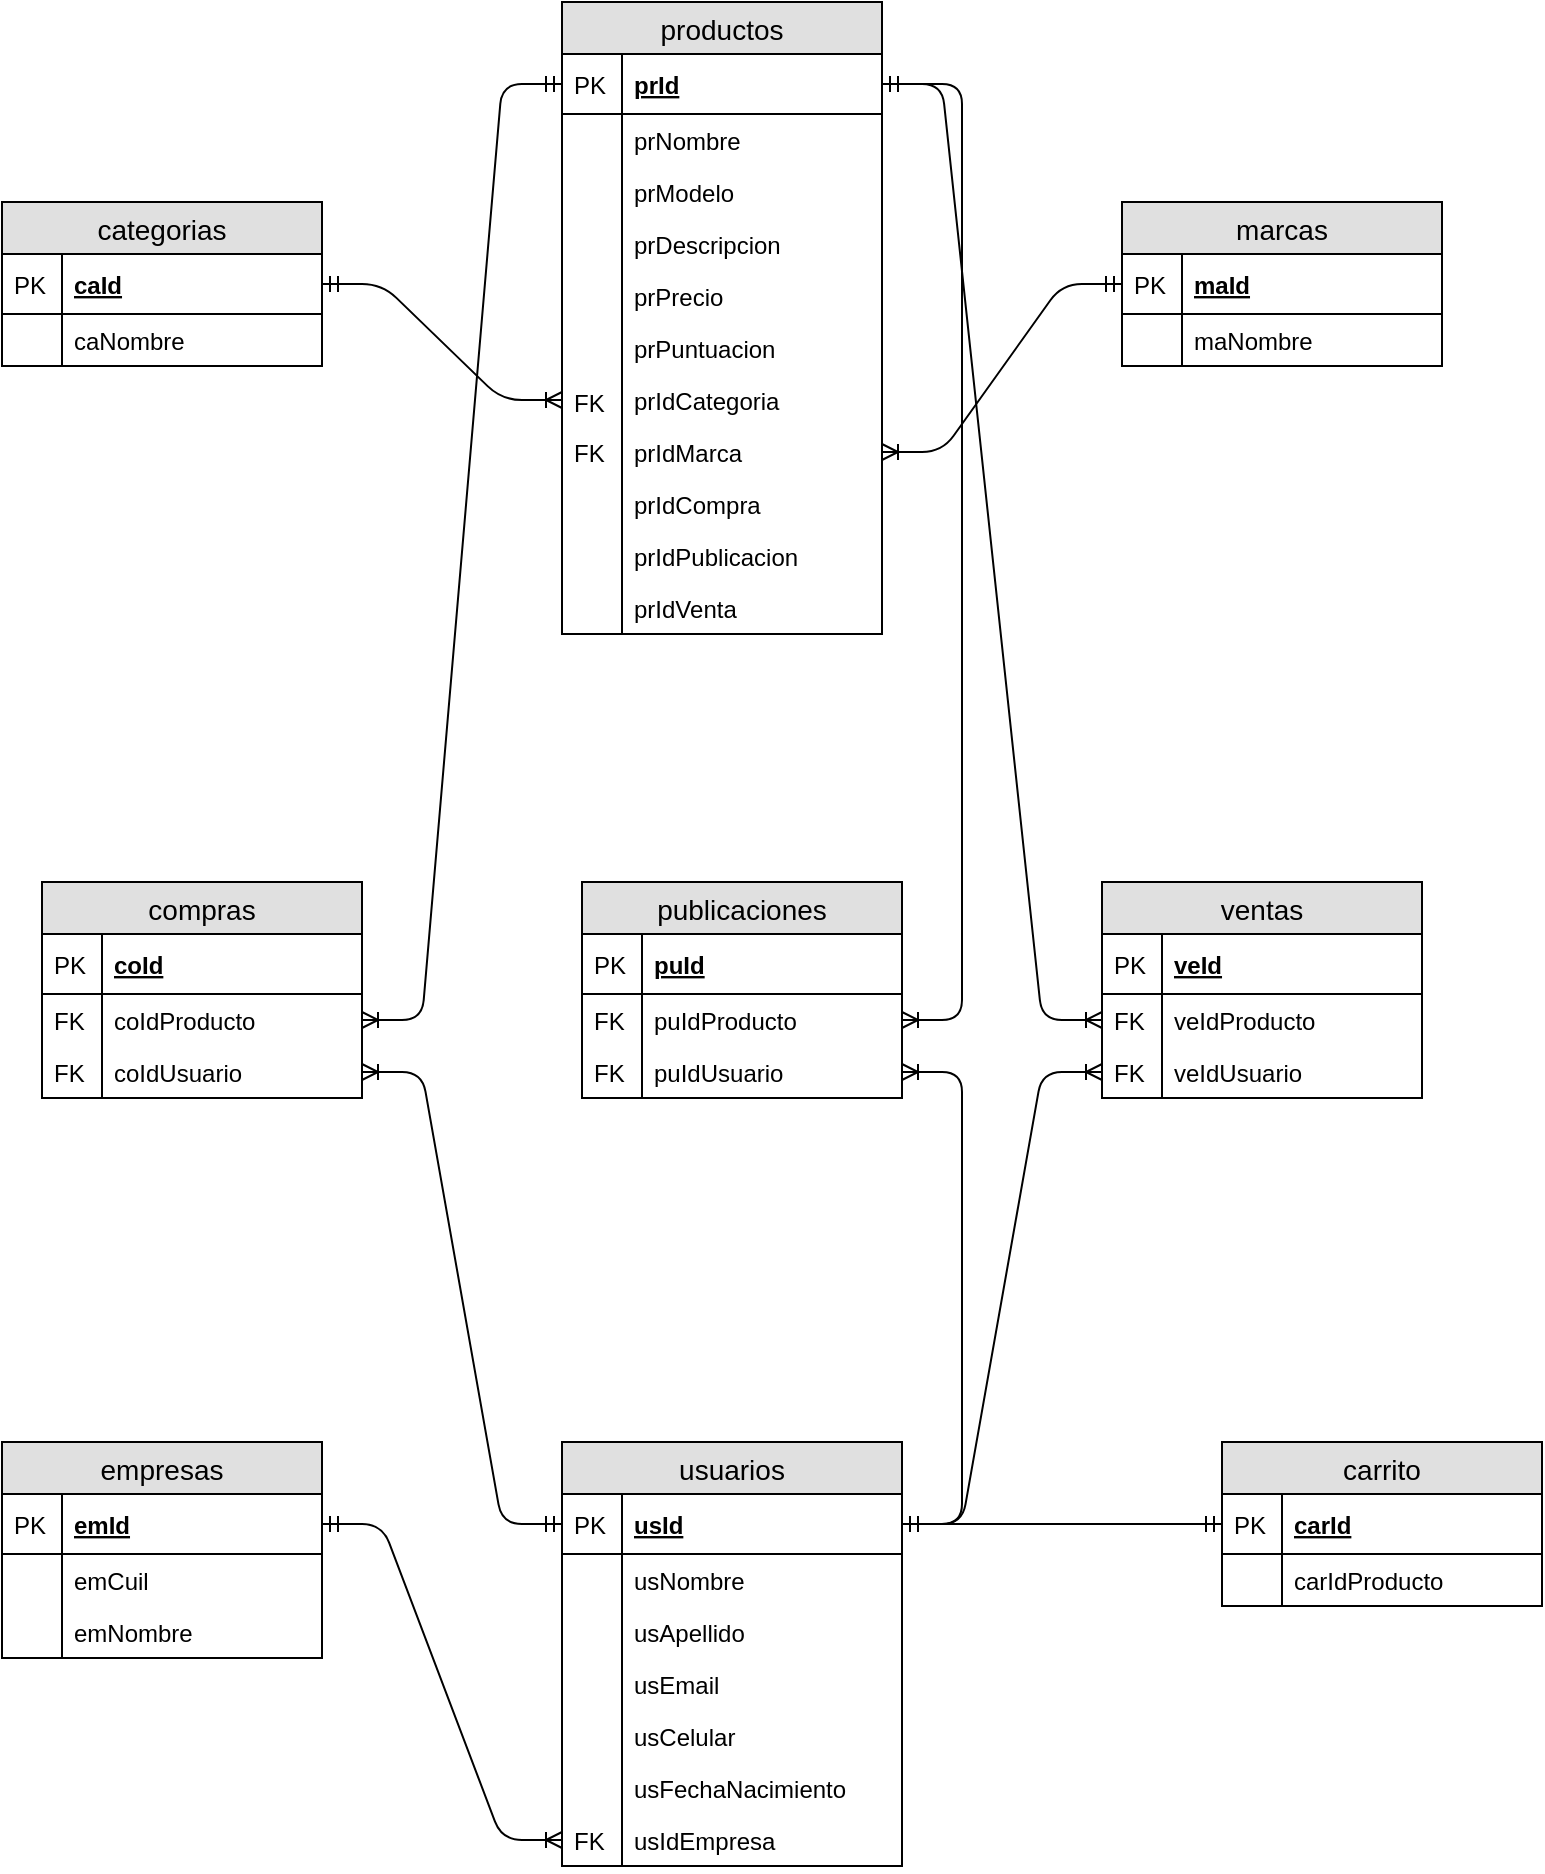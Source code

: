 <mxfile version="12.6.1" type="device"><diagram id="C5RBs43oDa-KdzZeNtuy" name="Page-1"><mxGraphModel dx="1736" dy="2035" grid="1" gridSize="10" guides="1" tooltips="1" connect="1" arrows="1" fold="1" page="1" pageScale="1" pageWidth="827" pageHeight="1169" math="0" shadow="0"><root><mxCell id="WIyWlLk6GJQsqaUBKTNV-0"/><mxCell id="WIyWlLk6GJQsqaUBKTNV-1" parent="WIyWlLk6GJQsqaUBKTNV-0"/><mxCell id="QU6KXP6dnhP72UzNSpV4-4" value="productos" style="swimlane;fontStyle=0;childLayout=stackLayout;horizontal=1;startSize=26;fillColor=#e0e0e0;horizontalStack=0;resizeParent=1;resizeParentMax=0;resizeLast=0;collapsible=1;marginBottom=0;swimlaneFillColor=#ffffff;align=center;fontSize=14;" vertex="1" parent="WIyWlLk6GJQsqaUBKTNV-1"><mxGeometry x="320" y="-140" width="160" height="316" as="geometry"/></mxCell><mxCell id="QU6KXP6dnhP72UzNSpV4-5" value="prId" style="shape=partialRectangle;top=0;left=0;right=0;bottom=1;align=left;verticalAlign=middle;fillColor=none;spacingLeft=34;spacingRight=4;overflow=hidden;rotatable=0;points=[[0,0.5],[1,0.5]];portConstraint=eastwest;dropTarget=0;fontStyle=5;fontSize=12;" vertex="1" parent="QU6KXP6dnhP72UzNSpV4-4"><mxGeometry y="26" width="160" height="30" as="geometry"/></mxCell><mxCell id="QU6KXP6dnhP72UzNSpV4-6" value="PK" style="shape=partialRectangle;top=0;left=0;bottom=0;fillColor=none;align=left;verticalAlign=middle;spacingLeft=4;spacingRight=4;overflow=hidden;rotatable=0;points=[];portConstraint=eastwest;part=1;fontSize=12;" vertex="1" connectable="0" parent="QU6KXP6dnhP72UzNSpV4-5"><mxGeometry width="30" height="30" as="geometry"/></mxCell><mxCell id="QU6KXP6dnhP72UzNSpV4-7" value="prNombre" style="shape=partialRectangle;top=0;left=0;right=0;bottom=0;align=left;verticalAlign=top;fillColor=none;spacingLeft=34;spacingRight=4;overflow=hidden;rotatable=0;points=[[0,0.5],[1,0.5]];portConstraint=eastwest;dropTarget=0;fontSize=12;" vertex="1" parent="QU6KXP6dnhP72UzNSpV4-4"><mxGeometry y="56" width="160" height="26" as="geometry"/></mxCell><mxCell id="QU6KXP6dnhP72UzNSpV4-8" value="" style="shape=partialRectangle;top=0;left=0;bottom=0;fillColor=none;align=left;verticalAlign=top;spacingLeft=4;spacingRight=4;overflow=hidden;rotatable=0;points=[];portConstraint=eastwest;part=1;fontSize=12;" vertex="1" connectable="0" parent="QU6KXP6dnhP72UzNSpV4-7"><mxGeometry width="30" height="26" as="geometry"/></mxCell><mxCell id="QU6KXP6dnhP72UzNSpV4-9" value="prModelo" style="shape=partialRectangle;top=0;left=0;right=0;bottom=0;align=left;verticalAlign=top;fillColor=none;spacingLeft=34;spacingRight=4;overflow=hidden;rotatable=0;points=[[0,0.5],[1,0.5]];portConstraint=eastwest;dropTarget=0;fontSize=12;" vertex="1" parent="QU6KXP6dnhP72UzNSpV4-4"><mxGeometry y="82" width="160" height="26" as="geometry"/></mxCell><mxCell id="QU6KXP6dnhP72UzNSpV4-10" value="" style="shape=partialRectangle;top=0;left=0;bottom=0;fillColor=none;align=left;verticalAlign=top;spacingLeft=4;spacingRight=4;overflow=hidden;rotatable=0;points=[];portConstraint=eastwest;part=1;fontSize=12;" vertex="1" connectable="0" parent="QU6KXP6dnhP72UzNSpV4-9"><mxGeometry width="30" height="26" as="geometry"/></mxCell><mxCell id="QU6KXP6dnhP72UzNSpV4-11" value="prDescripcion" style="shape=partialRectangle;top=0;left=0;right=0;bottom=0;align=left;verticalAlign=top;fillColor=none;spacingLeft=34;spacingRight=4;overflow=hidden;rotatable=0;points=[[0,0.5],[1,0.5]];portConstraint=eastwest;dropTarget=0;fontSize=12;" vertex="1" parent="QU6KXP6dnhP72UzNSpV4-4"><mxGeometry y="108" width="160" height="26" as="geometry"/></mxCell><mxCell id="QU6KXP6dnhP72UzNSpV4-12" value="" style="shape=partialRectangle;top=0;left=0;bottom=0;fillColor=none;align=left;verticalAlign=top;spacingLeft=4;spacingRight=4;overflow=hidden;rotatable=0;points=[];portConstraint=eastwest;part=1;fontSize=12;" vertex="1" connectable="0" parent="QU6KXP6dnhP72UzNSpV4-11"><mxGeometry width="30" height="26" as="geometry"/></mxCell><mxCell id="QU6KXP6dnhP72UzNSpV4-15" value="prPrecio" style="shape=partialRectangle;top=0;left=0;right=0;bottom=0;align=left;verticalAlign=top;fillColor=none;spacingLeft=34;spacingRight=4;overflow=hidden;rotatable=0;points=[[0,0.5],[1,0.5]];portConstraint=eastwest;dropTarget=0;fontSize=12;" vertex="1" parent="QU6KXP6dnhP72UzNSpV4-4"><mxGeometry y="134" width="160" height="26" as="geometry"/></mxCell><mxCell id="QU6KXP6dnhP72UzNSpV4-16" value="" style="shape=partialRectangle;top=0;left=0;bottom=0;fillColor=none;align=left;verticalAlign=top;spacingLeft=4;spacingRight=4;overflow=hidden;rotatable=0;points=[];portConstraint=eastwest;part=1;fontSize=12;" vertex="1" connectable="0" parent="QU6KXP6dnhP72UzNSpV4-15"><mxGeometry width="30" height="26" as="geometry"/></mxCell><mxCell id="QU6KXP6dnhP72UzNSpV4-17" value="prPuntuacion" style="shape=partialRectangle;top=0;left=0;right=0;bottom=0;align=left;verticalAlign=top;fillColor=none;spacingLeft=34;spacingRight=4;overflow=hidden;rotatable=0;points=[[0,0.5],[1,0.5]];portConstraint=eastwest;dropTarget=0;fontSize=12;" vertex="1" parent="QU6KXP6dnhP72UzNSpV4-4"><mxGeometry y="160" width="160" height="26" as="geometry"/></mxCell><mxCell id="QU6KXP6dnhP72UzNSpV4-18" value="" style="shape=partialRectangle;top=0;left=0;bottom=0;fillColor=none;align=left;verticalAlign=top;spacingLeft=4;spacingRight=4;overflow=hidden;rotatable=0;points=[];portConstraint=eastwest;part=1;fontSize=12;" vertex="1" connectable="0" parent="QU6KXP6dnhP72UzNSpV4-17"><mxGeometry width="30" height="26" as="geometry"/></mxCell><mxCell id="QU6KXP6dnhP72UzNSpV4-19" value="prIdCategoria" style="shape=partialRectangle;top=0;left=0;right=0;bottom=0;align=left;verticalAlign=top;fillColor=none;spacingLeft=34;spacingRight=4;overflow=hidden;rotatable=0;points=[[0,0.5],[1,0.5]];portConstraint=eastwest;dropTarget=0;fontSize=12;" vertex="1" parent="QU6KXP6dnhP72UzNSpV4-4"><mxGeometry y="186" width="160" height="26" as="geometry"/></mxCell><mxCell id="QU6KXP6dnhP72UzNSpV4-20" value="FK" style="shape=partialRectangle;top=0;left=0;bottom=0;fillColor=none;align=left;verticalAlign=top;spacingLeft=4;spacingRight=4;overflow=hidden;rotatable=0;points=[];portConstraint=eastwest;part=1;fontSize=12;" vertex="1" connectable="0" parent="QU6KXP6dnhP72UzNSpV4-19"><mxGeometry y="1" width="30" height="26" as="geometry"/></mxCell><mxCell id="QU6KXP6dnhP72UzNSpV4-21" value="prIdMarca" style="shape=partialRectangle;top=0;left=0;right=0;bottom=0;align=left;verticalAlign=top;fillColor=none;spacingLeft=34;spacingRight=4;overflow=hidden;rotatable=0;points=[[0,0.5],[1,0.5]];portConstraint=eastwest;dropTarget=0;fontSize=12;" vertex="1" parent="QU6KXP6dnhP72UzNSpV4-4"><mxGeometry y="212" width="160" height="26" as="geometry"/></mxCell><mxCell id="QU6KXP6dnhP72UzNSpV4-22" value="FK" style="shape=partialRectangle;top=0;left=0;bottom=0;fillColor=none;align=left;verticalAlign=top;spacingLeft=4;spacingRight=4;overflow=hidden;rotatable=0;points=[];portConstraint=eastwest;part=1;fontSize=12;" vertex="1" connectable="0" parent="QU6KXP6dnhP72UzNSpV4-21"><mxGeometry width="30" height="26" as="geometry"/></mxCell><mxCell id="QU6KXP6dnhP72UzNSpV4-125" value="prIdCompra" style="shape=partialRectangle;top=0;left=0;right=0;bottom=0;align=left;verticalAlign=top;fillColor=none;spacingLeft=34;spacingRight=4;overflow=hidden;rotatable=0;points=[[0,0.5],[1,0.5]];portConstraint=eastwest;dropTarget=0;fontSize=12;" vertex="1" parent="QU6KXP6dnhP72UzNSpV4-4"><mxGeometry y="238" width="160" height="26" as="geometry"/></mxCell><mxCell id="QU6KXP6dnhP72UzNSpV4-126" value="" style="shape=partialRectangle;top=0;left=0;bottom=0;fillColor=none;align=left;verticalAlign=top;spacingLeft=4;spacingRight=4;overflow=hidden;rotatable=0;points=[];portConstraint=eastwest;part=1;fontSize=12;" vertex="1" connectable="0" parent="QU6KXP6dnhP72UzNSpV4-125"><mxGeometry width="30" height="26" as="geometry"/></mxCell><mxCell id="QU6KXP6dnhP72UzNSpV4-127" value="prIdPublicacion" style="shape=partialRectangle;top=0;left=0;right=0;bottom=0;align=left;verticalAlign=top;fillColor=none;spacingLeft=34;spacingRight=4;overflow=hidden;rotatable=0;points=[[0,0.5],[1,0.5]];portConstraint=eastwest;dropTarget=0;fontSize=12;" vertex="1" parent="QU6KXP6dnhP72UzNSpV4-4"><mxGeometry y="264" width="160" height="26" as="geometry"/></mxCell><mxCell id="QU6KXP6dnhP72UzNSpV4-128" value="" style="shape=partialRectangle;top=0;left=0;bottom=0;fillColor=none;align=left;verticalAlign=top;spacingLeft=4;spacingRight=4;overflow=hidden;rotatable=0;points=[];portConstraint=eastwest;part=1;fontSize=12;" vertex="1" connectable="0" parent="QU6KXP6dnhP72UzNSpV4-127"><mxGeometry width="30" height="26" as="geometry"/></mxCell><mxCell id="QU6KXP6dnhP72UzNSpV4-129" value="prIdVenta" style="shape=partialRectangle;top=0;left=0;right=0;bottom=0;align=left;verticalAlign=top;fillColor=none;spacingLeft=34;spacingRight=4;overflow=hidden;rotatable=0;points=[[0,0.5],[1,0.5]];portConstraint=eastwest;dropTarget=0;fontSize=12;" vertex="1" parent="QU6KXP6dnhP72UzNSpV4-4"><mxGeometry y="290" width="160" height="26" as="geometry"/></mxCell><mxCell id="QU6KXP6dnhP72UzNSpV4-130" value="" style="shape=partialRectangle;top=0;left=0;bottom=0;fillColor=none;align=left;verticalAlign=top;spacingLeft=4;spacingRight=4;overflow=hidden;rotatable=0;points=[];portConstraint=eastwest;part=1;fontSize=12;" vertex="1" connectable="0" parent="QU6KXP6dnhP72UzNSpV4-129"><mxGeometry width="30" height="26" as="geometry"/></mxCell><mxCell id="QU6KXP6dnhP72UzNSpV4-23" value="categorias" style="swimlane;fontStyle=0;childLayout=stackLayout;horizontal=1;startSize=26;fillColor=#e0e0e0;horizontalStack=0;resizeParent=1;resizeParentMax=0;resizeLast=0;collapsible=1;marginBottom=0;swimlaneFillColor=#ffffff;align=center;fontSize=14;" vertex="1" parent="WIyWlLk6GJQsqaUBKTNV-1"><mxGeometry x="40" y="-40" width="160" height="82" as="geometry"/></mxCell><mxCell id="QU6KXP6dnhP72UzNSpV4-24" value="caId" style="shape=partialRectangle;top=0;left=0;right=0;bottom=1;align=left;verticalAlign=middle;fillColor=none;spacingLeft=34;spacingRight=4;overflow=hidden;rotatable=0;points=[[0,0.5],[1,0.5]];portConstraint=eastwest;dropTarget=0;fontStyle=5;fontSize=12;" vertex="1" parent="QU6KXP6dnhP72UzNSpV4-23"><mxGeometry y="26" width="160" height="30" as="geometry"/></mxCell><mxCell id="QU6KXP6dnhP72UzNSpV4-25" value="PK" style="shape=partialRectangle;top=0;left=0;bottom=0;fillColor=none;align=left;verticalAlign=middle;spacingLeft=4;spacingRight=4;overflow=hidden;rotatable=0;points=[];portConstraint=eastwest;part=1;fontSize=12;" vertex="1" connectable="0" parent="QU6KXP6dnhP72UzNSpV4-24"><mxGeometry width="30" height="30" as="geometry"/></mxCell><mxCell id="QU6KXP6dnhP72UzNSpV4-26" value="caNombre" style="shape=partialRectangle;top=0;left=0;right=0;bottom=0;align=left;verticalAlign=top;fillColor=none;spacingLeft=34;spacingRight=4;overflow=hidden;rotatable=0;points=[[0,0.5],[1,0.5]];portConstraint=eastwest;dropTarget=0;fontSize=12;" vertex="1" parent="QU6KXP6dnhP72UzNSpV4-23"><mxGeometry y="56" width="160" height="26" as="geometry"/></mxCell><mxCell id="QU6KXP6dnhP72UzNSpV4-27" value="" style="shape=partialRectangle;top=0;left=0;bottom=0;fillColor=none;align=left;verticalAlign=top;spacingLeft=4;spacingRight=4;overflow=hidden;rotatable=0;points=[];portConstraint=eastwest;part=1;fontSize=12;" vertex="1" connectable="0" parent="QU6KXP6dnhP72UzNSpV4-26"><mxGeometry width="30" height="26" as="geometry"/></mxCell><mxCell id="QU6KXP6dnhP72UzNSpV4-34" value="marcas" style="swimlane;fontStyle=0;childLayout=stackLayout;horizontal=1;startSize=26;fillColor=#e0e0e0;horizontalStack=0;resizeParent=1;resizeParentMax=0;resizeLast=0;collapsible=1;marginBottom=0;swimlaneFillColor=#ffffff;align=center;fontSize=14;" vertex="1" parent="WIyWlLk6GJQsqaUBKTNV-1"><mxGeometry x="600" y="-40" width="160" height="82" as="geometry"/></mxCell><mxCell id="QU6KXP6dnhP72UzNSpV4-35" value="maId" style="shape=partialRectangle;top=0;left=0;right=0;bottom=1;align=left;verticalAlign=middle;fillColor=none;spacingLeft=34;spacingRight=4;overflow=hidden;rotatable=0;points=[[0,0.5],[1,0.5]];portConstraint=eastwest;dropTarget=0;fontStyle=5;fontSize=12;" vertex="1" parent="QU6KXP6dnhP72UzNSpV4-34"><mxGeometry y="26" width="160" height="30" as="geometry"/></mxCell><mxCell id="QU6KXP6dnhP72UzNSpV4-36" value="PK" style="shape=partialRectangle;top=0;left=0;bottom=0;fillColor=none;align=left;verticalAlign=middle;spacingLeft=4;spacingRight=4;overflow=hidden;rotatable=0;points=[];portConstraint=eastwest;part=1;fontSize=12;" vertex="1" connectable="0" parent="QU6KXP6dnhP72UzNSpV4-35"><mxGeometry width="30" height="30" as="geometry"/></mxCell><mxCell id="QU6KXP6dnhP72UzNSpV4-37" value="maNombre" style="shape=partialRectangle;top=0;left=0;right=0;bottom=0;align=left;verticalAlign=top;fillColor=none;spacingLeft=34;spacingRight=4;overflow=hidden;rotatable=0;points=[[0,0.5],[1,0.5]];portConstraint=eastwest;dropTarget=0;fontSize=12;" vertex="1" parent="QU6KXP6dnhP72UzNSpV4-34"><mxGeometry y="56" width="160" height="26" as="geometry"/></mxCell><mxCell id="QU6KXP6dnhP72UzNSpV4-38" value="" style="shape=partialRectangle;top=0;left=0;bottom=0;fillColor=none;align=left;verticalAlign=top;spacingLeft=4;spacingRight=4;overflow=hidden;rotatable=0;points=[];portConstraint=eastwest;part=1;fontSize=12;" vertex="1" connectable="0" parent="QU6KXP6dnhP72UzNSpV4-37"><mxGeometry width="30" height="26" as="geometry"/></mxCell><mxCell id="QU6KXP6dnhP72UzNSpV4-45" value="usuarios" style="swimlane;fontStyle=0;childLayout=stackLayout;horizontal=1;startSize=26;fillColor=#e0e0e0;horizontalStack=0;resizeParent=1;resizeParentMax=0;resizeLast=0;collapsible=1;marginBottom=0;swimlaneFillColor=#ffffff;align=center;fontSize=14;" vertex="1" parent="WIyWlLk6GJQsqaUBKTNV-1"><mxGeometry x="320" y="580" width="170" height="212" as="geometry"/></mxCell><mxCell id="QU6KXP6dnhP72UzNSpV4-46" value="usId" style="shape=partialRectangle;top=0;left=0;right=0;bottom=1;align=left;verticalAlign=middle;fillColor=none;spacingLeft=34;spacingRight=4;overflow=hidden;rotatable=0;points=[[0,0.5],[1,0.5]];portConstraint=eastwest;dropTarget=0;fontStyle=5;fontSize=12;" vertex="1" parent="QU6KXP6dnhP72UzNSpV4-45"><mxGeometry y="26" width="170" height="30" as="geometry"/></mxCell><mxCell id="QU6KXP6dnhP72UzNSpV4-47" value="PK" style="shape=partialRectangle;top=0;left=0;bottom=0;fillColor=none;align=left;verticalAlign=middle;spacingLeft=4;spacingRight=4;overflow=hidden;rotatable=0;points=[];portConstraint=eastwest;part=1;fontSize=12;" vertex="1" connectable="0" parent="QU6KXP6dnhP72UzNSpV4-46"><mxGeometry width="30" height="30" as="geometry"/></mxCell><mxCell id="QU6KXP6dnhP72UzNSpV4-48" value="usNombre" style="shape=partialRectangle;top=0;left=0;right=0;bottom=0;align=left;verticalAlign=top;fillColor=none;spacingLeft=34;spacingRight=4;overflow=hidden;rotatable=0;points=[[0,0.5],[1,0.5]];portConstraint=eastwest;dropTarget=0;fontSize=12;" vertex="1" parent="QU6KXP6dnhP72UzNSpV4-45"><mxGeometry y="56" width="170" height="26" as="geometry"/></mxCell><mxCell id="QU6KXP6dnhP72UzNSpV4-49" value="" style="shape=partialRectangle;top=0;left=0;bottom=0;fillColor=none;align=left;verticalAlign=top;spacingLeft=4;spacingRight=4;overflow=hidden;rotatable=0;points=[];portConstraint=eastwest;part=1;fontSize=12;" vertex="1" connectable="0" parent="QU6KXP6dnhP72UzNSpV4-48"><mxGeometry width="30" height="26" as="geometry"/></mxCell><mxCell id="QU6KXP6dnhP72UzNSpV4-50" value="usApellido" style="shape=partialRectangle;top=0;left=0;right=0;bottom=0;align=left;verticalAlign=top;fillColor=none;spacingLeft=34;spacingRight=4;overflow=hidden;rotatable=0;points=[[0,0.5],[1,0.5]];portConstraint=eastwest;dropTarget=0;fontSize=12;" vertex="1" parent="QU6KXP6dnhP72UzNSpV4-45"><mxGeometry y="82" width="170" height="26" as="geometry"/></mxCell><mxCell id="QU6KXP6dnhP72UzNSpV4-51" value="" style="shape=partialRectangle;top=0;left=0;bottom=0;fillColor=none;align=left;verticalAlign=top;spacingLeft=4;spacingRight=4;overflow=hidden;rotatable=0;points=[];portConstraint=eastwest;part=1;fontSize=12;" vertex="1" connectable="0" parent="QU6KXP6dnhP72UzNSpV4-50"><mxGeometry width="30" height="26" as="geometry"/></mxCell><mxCell id="QU6KXP6dnhP72UzNSpV4-52" value="usEmail" style="shape=partialRectangle;top=0;left=0;right=0;bottom=0;align=left;verticalAlign=top;fillColor=none;spacingLeft=34;spacingRight=4;overflow=hidden;rotatable=0;points=[[0,0.5],[1,0.5]];portConstraint=eastwest;dropTarget=0;fontSize=12;" vertex="1" parent="QU6KXP6dnhP72UzNSpV4-45"><mxGeometry y="108" width="170" height="26" as="geometry"/></mxCell><mxCell id="QU6KXP6dnhP72UzNSpV4-53" value="" style="shape=partialRectangle;top=0;left=0;bottom=0;fillColor=none;align=left;verticalAlign=top;spacingLeft=4;spacingRight=4;overflow=hidden;rotatable=0;points=[];portConstraint=eastwest;part=1;fontSize=12;" vertex="1" connectable="0" parent="QU6KXP6dnhP72UzNSpV4-52"><mxGeometry width="30" height="26" as="geometry"/></mxCell><mxCell id="QU6KXP6dnhP72UzNSpV4-114" value="usCelular" style="shape=partialRectangle;top=0;left=0;right=0;bottom=0;align=left;verticalAlign=top;fillColor=none;spacingLeft=34;spacingRight=4;overflow=hidden;rotatable=0;points=[[0,0.5],[1,0.5]];portConstraint=eastwest;dropTarget=0;fontSize=12;" vertex="1" parent="QU6KXP6dnhP72UzNSpV4-45"><mxGeometry y="134" width="170" height="26" as="geometry"/></mxCell><mxCell id="QU6KXP6dnhP72UzNSpV4-115" value="" style="shape=partialRectangle;top=0;left=0;bottom=0;fillColor=none;align=left;verticalAlign=top;spacingLeft=4;spacingRight=4;overflow=hidden;rotatable=0;points=[];portConstraint=eastwest;part=1;fontSize=12;" vertex="1" connectable="0" parent="QU6KXP6dnhP72UzNSpV4-114"><mxGeometry width="30" height="26" as="geometry"/></mxCell><mxCell id="QU6KXP6dnhP72UzNSpV4-116" value="usFechaNacimiento" style="shape=partialRectangle;top=0;left=0;right=0;bottom=0;align=left;verticalAlign=top;fillColor=none;spacingLeft=34;spacingRight=4;overflow=hidden;rotatable=0;points=[[0,0.5],[1,0.5]];portConstraint=eastwest;dropTarget=0;fontSize=12;" vertex="1" parent="QU6KXP6dnhP72UzNSpV4-45"><mxGeometry y="160" width="170" height="26" as="geometry"/></mxCell><mxCell id="QU6KXP6dnhP72UzNSpV4-117" value="" style="shape=partialRectangle;top=0;left=0;bottom=0;fillColor=none;align=left;verticalAlign=top;spacingLeft=4;spacingRight=4;overflow=hidden;rotatable=0;points=[];portConstraint=eastwest;part=1;fontSize=12;" vertex="1" connectable="0" parent="QU6KXP6dnhP72UzNSpV4-116"><mxGeometry width="30" height="26" as="geometry"/></mxCell><mxCell id="QU6KXP6dnhP72UzNSpV4-121" value="usIdEmpresa" style="shape=partialRectangle;top=0;left=0;right=0;bottom=0;align=left;verticalAlign=top;fillColor=none;spacingLeft=34;spacingRight=4;overflow=hidden;rotatable=0;points=[[0,0.5],[1,0.5]];portConstraint=eastwest;dropTarget=0;fontSize=12;" vertex="1" parent="QU6KXP6dnhP72UzNSpV4-45"><mxGeometry y="186" width="170" height="26" as="geometry"/></mxCell><mxCell id="QU6KXP6dnhP72UzNSpV4-122" value="FK" style="shape=partialRectangle;top=0;left=0;bottom=0;fillColor=none;align=left;verticalAlign=top;spacingLeft=4;spacingRight=4;overflow=hidden;rotatable=0;points=[];portConstraint=eastwest;part=1;fontSize=12;" vertex="1" connectable="0" parent="QU6KXP6dnhP72UzNSpV4-121"><mxGeometry width="30" height="26" as="geometry"/></mxCell><mxCell id="QU6KXP6dnhP72UzNSpV4-56" value="empresas" style="swimlane;fontStyle=0;childLayout=stackLayout;horizontal=1;startSize=26;fillColor=#e0e0e0;horizontalStack=0;resizeParent=1;resizeParentMax=0;resizeLast=0;collapsible=1;marginBottom=0;swimlaneFillColor=#ffffff;align=center;fontSize=14;" vertex="1" parent="WIyWlLk6GJQsqaUBKTNV-1"><mxGeometry x="40" y="580" width="160" height="108" as="geometry"/></mxCell><mxCell id="QU6KXP6dnhP72UzNSpV4-57" value="emId" style="shape=partialRectangle;top=0;left=0;right=0;bottom=1;align=left;verticalAlign=middle;fillColor=none;spacingLeft=34;spacingRight=4;overflow=hidden;rotatable=0;points=[[0,0.5],[1,0.5]];portConstraint=eastwest;dropTarget=0;fontStyle=5;fontSize=12;" vertex="1" parent="QU6KXP6dnhP72UzNSpV4-56"><mxGeometry y="26" width="160" height="30" as="geometry"/></mxCell><mxCell id="QU6KXP6dnhP72UzNSpV4-58" value="PK" style="shape=partialRectangle;top=0;left=0;bottom=0;fillColor=none;align=left;verticalAlign=middle;spacingLeft=4;spacingRight=4;overflow=hidden;rotatable=0;points=[];portConstraint=eastwest;part=1;fontSize=12;" vertex="1" connectable="0" parent="QU6KXP6dnhP72UzNSpV4-57"><mxGeometry width="30" height="30" as="geometry"/></mxCell><mxCell id="QU6KXP6dnhP72UzNSpV4-59" value="emCuil" style="shape=partialRectangle;top=0;left=0;right=0;bottom=0;align=left;verticalAlign=top;fillColor=none;spacingLeft=34;spacingRight=4;overflow=hidden;rotatable=0;points=[[0,0.5],[1,0.5]];portConstraint=eastwest;dropTarget=0;fontSize=12;" vertex="1" parent="QU6KXP6dnhP72UzNSpV4-56"><mxGeometry y="56" width="160" height="26" as="geometry"/></mxCell><mxCell id="QU6KXP6dnhP72UzNSpV4-60" value="" style="shape=partialRectangle;top=0;left=0;bottom=0;fillColor=none;align=left;verticalAlign=top;spacingLeft=4;spacingRight=4;overflow=hidden;rotatable=0;points=[];portConstraint=eastwest;part=1;fontSize=12;" vertex="1" connectable="0" parent="QU6KXP6dnhP72UzNSpV4-59"><mxGeometry width="30" height="26" as="geometry"/></mxCell><mxCell id="QU6KXP6dnhP72UzNSpV4-61" value="emNombre" style="shape=partialRectangle;top=0;left=0;right=0;bottom=0;align=left;verticalAlign=top;fillColor=none;spacingLeft=34;spacingRight=4;overflow=hidden;rotatable=0;points=[[0,0.5],[1,0.5]];portConstraint=eastwest;dropTarget=0;fontSize=12;" vertex="1" parent="QU6KXP6dnhP72UzNSpV4-56"><mxGeometry y="82" width="160" height="26" as="geometry"/></mxCell><mxCell id="QU6KXP6dnhP72UzNSpV4-62" value="" style="shape=partialRectangle;top=0;left=0;bottom=0;fillColor=none;align=left;verticalAlign=top;spacingLeft=4;spacingRight=4;overflow=hidden;rotatable=0;points=[];portConstraint=eastwest;part=1;fontSize=12;" vertex="1" connectable="0" parent="QU6KXP6dnhP72UzNSpV4-61"><mxGeometry width="30" height="26" as="geometry"/></mxCell><mxCell id="QU6KXP6dnhP72UzNSpV4-67" value="carrito" style="swimlane;fontStyle=0;childLayout=stackLayout;horizontal=1;startSize=26;fillColor=#e0e0e0;horizontalStack=0;resizeParent=1;resizeParentMax=0;resizeLast=0;collapsible=1;marginBottom=0;swimlaneFillColor=#ffffff;align=center;fontSize=14;" vertex="1" parent="WIyWlLk6GJQsqaUBKTNV-1"><mxGeometry x="650" y="580" width="160" height="82" as="geometry"/></mxCell><mxCell id="QU6KXP6dnhP72UzNSpV4-68" value="carId" style="shape=partialRectangle;top=0;left=0;right=0;bottom=1;align=left;verticalAlign=middle;fillColor=none;spacingLeft=34;spacingRight=4;overflow=hidden;rotatable=0;points=[[0,0.5],[1,0.5]];portConstraint=eastwest;dropTarget=0;fontStyle=5;fontSize=12;" vertex="1" parent="QU6KXP6dnhP72UzNSpV4-67"><mxGeometry y="26" width="160" height="30" as="geometry"/></mxCell><mxCell id="QU6KXP6dnhP72UzNSpV4-69" value="PK" style="shape=partialRectangle;top=0;left=0;bottom=0;fillColor=none;align=left;verticalAlign=middle;spacingLeft=4;spacingRight=4;overflow=hidden;rotatable=0;points=[];portConstraint=eastwest;part=1;fontSize=12;" vertex="1" connectable="0" parent="QU6KXP6dnhP72UzNSpV4-68"><mxGeometry width="30" height="30" as="geometry"/></mxCell><mxCell id="QU6KXP6dnhP72UzNSpV4-70" value="carIdProducto" style="shape=partialRectangle;top=0;left=0;right=0;bottom=0;align=left;verticalAlign=top;fillColor=none;spacingLeft=34;spacingRight=4;overflow=hidden;rotatable=0;points=[[0,0.5],[1,0.5]];portConstraint=eastwest;dropTarget=0;fontSize=12;" vertex="1" parent="QU6KXP6dnhP72UzNSpV4-67"><mxGeometry y="56" width="160" height="26" as="geometry"/></mxCell><mxCell id="QU6KXP6dnhP72UzNSpV4-71" value="" style="shape=partialRectangle;top=0;left=0;bottom=0;fillColor=none;align=left;verticalAlign=top;spacingLeft=4;spacingRight=4;overflow=hidden;rotatable=0;points=[];portConstraint=eastwest;part=1;fontSize=12;" vertex="1" connectable="0" parent="QU6KXP6dnhP72UzNSpV4-70"><mxGeometry width="30" height="26" as="geometry"/></mxCell><mxCell id="QU6KXP6dnhP72UzNSpV4-78" value="compras" style="swimlane;fontStyle=0;childLayout=stackLayout;horizontal=1;startSize=26;fillColor=#e0e0e0;horizontalStack=0;resizeParent=1;resizeParentMax=0;resizeLast=0;collapsible=1;marginBottom=0;swimlaneFillColor=#ffffff;align=center;fontSize=14;" vertex="1" parent="WIyWlLk6GJQsqaUBKTNV-1"><mxGeometry x="60" y="300" width="160" height="108" as="geometry"/></mxCell><mxCell id="QU6KXP6dnhP72UzNSpV4-79" value="coId" style="shape=partialRectangle;top=0;left=0;right=0;bottom=1;align=left;verticalAlign=middle;fillColor=none;spacingLeft=34;spacingRight=4;overflow=hidden;rotatable=0;points=[[0,0.5],[1,0.5]];portConstraint=eastwest;dropTarget=0;fontStyle=5;fontSize=12;" vertex="1" parent="QU6KXP6dnhP72UzNSpV4-78"><mxGeometry y="26" width="160" height="30" as="geometry"/></mxCell><mxCell id="QU6KXP6dnhP72UzNSpV4-80" value="PK" style="shape=partialRectangle;top=0;left=0;bottom=0;fillColor=none;align=left;verticalAlign=middle;spacingLeft=4;spacingRight=4;overflow=hidden;rotatable=0;points=[];portConstraint=eastwest;part=1;fontSize=12;" vertex="1" connectable="0" parent="QU6KXP6dnhP72UzNSpV4-79"><mxGeometry width="30" height="30" as="geometry"/></mxCell><mxCell id="QU6KXP6dnhP72UzNSpV4-81" value="coIdProducto" style="shape=partialRectangle;top=0;left=0;right=0;bottom=0;align=left;verticalAlign=top;fillColor=none;spacingLeft=34;spacingRight=4;overflow=hidden;rotatable=0;points=[[0,0.5],[1,0.5]];portConstraint=eastwest;dropTarget=0;fontSize=12;" vertex="1" parent="QU6KXP6dnhP72UzNSpV4-78"><mxGeometry y="56" width="160" height="26" as="geometry"/></mxCell><mxCell id="QU6KXP6dnhP72UzNSpV4-82" value="FK" style="shape=partialRectangle;top=0;left=0;bottom=0;fillColor=none;align=left;verticalAlign=top;spacingLeft=4;spacingRight=4;overflow=hidden;rotatable=0;points=[];portConstraint=eastwest;part=1;fontSize=12;" vertex="1" connectable="0" parent="QU6KXP6dnhP72UzNSpV4-81"><mxGeometry width="30" height="26" as="geometry"/></mxCell><mxCell id="QU6KXP6dnhP72UzNSpV4-83" value="coIdUsuario" style="shape=partialRectangle;top=0;left=0;right=0;bottom=0;align=left;verticalAlign=top;fillColor=none;spacingLeft=34;spacingRight=4;overflow=hidden;rotatable=0;points=[[0,0.5],[1,0.5]];portConstraint=eastwest;dropTarget=0;fontSize=12;" vertex="1" parent="QU6KXP6dnhP72UzNSpV4-78"><mxGeometry y="82" width="160" height="26" as="geometry"/></mxCell><mxCell id="QU6KXP6dnhP72UzNSpV4-84" value="FK" style="shape=partialRectangle;top=0;left=0;bottom=0;fillColor=none;align=left;verticalAlign=top;spacingLeft=4;spacingRight=4;overflow=hidden;rotatable=0;points=[];portConstraint=eastwest;part=1;fontSize=12;" vertex="1" connectable="0" parent="QU6KXP6dnhP72UzNSpV4-83"><mxGeometry width="30" height="26" as="geometry"/></mxCell><mxCell id="QU6KXP6dnhP72UzNSpV4-89" value="ventas" style="swimlane;fontStyle=0;childLayout=stackLayout;horizontal=1;startSize=26;fillColor=#e0e0e0;horizontalStack=0;resizeParent=1;resizeParentMax=0;resizeLast=0;collapsible=1;marginBottom=0;swimlaneFillColor=#ffffff;align=center;fontSize=14;" vertex="1" parent="WIyWlLk6GJQsqaUBKTNV-1"><mxGeometry x="590" y="300" width="160" height="108" as="geometry"/></mxCell><mxCell id="QU6KXP6dnhP72UzNSpV4-90" value="veId" style="shape=partialRectangle;top=0;left=0;right=0;bottom=1;align=left;verticalAlign=middle;fillColor=none;spacingLeft=34;spacingRight=4;overflow=hidden;rotatable=0;points=[[0,0.5],[1,0.5]];portConstraint=eastwest;dropTarget=0;fontStyle=5;fontSize=12;" vertex="1" parent="QU6KXP6dnhP72UzNSpV4-89"><mxGeometry y="26" width="160" height="30" as="geometry"/></mxCell><mxCell id="QU6KXP6dnhP72UzNSpV4-91" value="PK" style="shape=partialRectangle;top=0;left=0;bottom=0;fillColor=none;align=left;verticalAlign=middle;spacingLeft=4;spacingRight=4;overflow=hidden;rotatable=0;points=[];portConstraint=eastwest;part=1;fontSize=12;" vertex="1" connectable="0" parent="QU6KXP6dnhP72UzNSpV4-90"><mxGeometry width="30" height="30" as="geometry"/></mxCell><mxCell id="QU6KXP6dnhP72UzNSpV4-92" value="veIdProducto" style="shape=partialRectangle;top=0;left=0;right=0;bottom=0;align=left;verticalAlign=top;fillColor=none;spacingLeft=34;spacingRight=4;overflow=hidden;rotatable=0;points=[[0,0.5],[1,0.5]];portConstraint=eastwest;dropTarget=0;fontSize=12;" vertex="1" parent="QU6KXP6dnhP72UzNSpV4-89"><mxGeometry y="56" width="160" height="26" as="geometry"/></mxCell><mxCell id="QU6KXP6dnhP72UzNSpV4-93" value="FK" style="shape=partialRectangle;top=0;left=0;bottom=0;fillColor=none;align=left;verticalAlign=top;spacingLeft=4;spacingRight=4;overflow=hidden;rotatable=0;points=[];portConstraint=eastwest;part=1;fontSize=12;" vertex="1" connectable="0" parent="QU6KXP6dnhP72UzNSpV4-92"><mxGeometry width="30" height="26" as="geometry"/></mxCell><mxCell id="QU6KXP6dnhP72UzNSpV4-94" value="veIdUsuario" style="shape=partialRectangle;top=0;left=0;right=0;bottom=0;align=left;verticalAlign=top;fillColor=none;spacingLeft=34;spacingRight=4;overflow=hidden;rotatable=0;points=[[0,0.5],[1,0.5]];portConstraint=eastwest;dropTarget=0;fontSize=12;" vertex="1" parent="QU6KXP6dnhP72UzNSpV4-89"><mxGeometry y="82" width="160" height="26" as="geometry"/></mxCell><mxCell id="QU6KXP6dnhP72UzNSpV4-95" value="FK" style="shape=partialRectangle;top=0;left=0;bottom=0;fillColor=none;align=left;verticalAlign=top;spacingLeft=4;spacingRight=4;overflow=hidden;rotatable=0;points=[];portConstraint=eastwest;part=1;fontSize=12;" vertex="1" connectable="0" parent="QU6KXP6dnhP72UzNSpV4-94"><mxGeometry width="30" height="26" as="geometry"/></mxCell><mxCell id="QU6KXP6dnhP72UzNSpV4-100" value="publicaciones" style="swimlane;fontStyle=0;childLayout=stackLayout;horizontal=1;startSize=26;fillColor=#e0e0e0;horizontalStack=0;resizeParent=1;resizeParentMax=0;resizeLast=0;collapsible=1;marginBottom=0;swimlaneFillColor=#ffffff;align=center;fontSize=14;" vertex="1" parent="WIyWlLk6GJQsqaUBKTNV-1"><mxGeometry x="330" y="300" width="160" height="108" as="geometry"/></mxCell><mxCell id="QU6KXP6dnhP72UzNSpV4-101" value="puId" style="shape=partialRectangle;top=0;left=0;right=0;bottom=1;align=left;verticalAlign=middle;fillColor=none;spacingLeft=34;spacingRight=4;overflow=hidden;rotatable=0;points=[[0,0.5],[1,0.5]];portConstraint=eastwest;dropTarget=0;fontStyle=5;fontSize=12;" vertex="1" parent="QU6KXP6dnhP72UzNSpV4-100"><mxGeometry y="26" width="160" height="30" as="geometry"/></mxCell><mxCell id="QU6KXP6dnhP72UzNSpV4-102" value="PK" style="shape=partialRectangle;top=0;left=0;bottom=0;fillColor=none;align=left;verticalAlign=middle;spacingLeft=4;spacingRight=4;overflow=hidden;rotatable=0;points=[];portConstraint=eastwest;part=1;fontSize=12;" vertex="1" connectable="0" parent="QU6KXP6dnhP72UzNSpV4-101"><mxGeometry width="30" height="30" as="geometry"/></mxCell><mxCell id="QU6KXP6dnhP72UzNSpV4-103" value="puIdProducto" style="shape=partialRectangle;top=0;left=0;right=0;bottom=0;align=left;verticalAlign=top;fillColor=none;spacingLeft=34;spacingRight=4;overflow=hidden;rotatable=0;points=[[0,0.5],[1,0.5]];portConstraint=eastwest;dropTarget=0;fontSize=12;" vertex="1" parent="QU6KXP6dnhP72UzNSpV4-100"><mxGeometry y="56" width="160" height="26" as="geometry"/></mxCell><mxCell id="QU6KXP6dnhP72UzNSpV4-104" value="FK" style="shape=partialRectangle;top=0;left=0;bottom=0;fillColor=none;align=left;verticalAlign=top;spacingLeft=4;spacingRight=4;overflow=hidden;rotatable=0;points=[];portConstraint=eastwest;part=1;fontSize=12;" vertex="1" connectable="0" parent="QU6KXP6dnhP72UzNSpV4-103"><mxGeometry width="30" height="26" as="geometry"/></mxCell><mxCell id="QU6KXP6dnhP72UzNSpV4-105" value="puIdUsuario" style="shape=partialRectangle;top=0;left=0;right=0;bottom=0;align=left;verticalAlign=top;fillColor=none;spacingLeft=34;spacingRight=4;overflow=hidden;rotatable=0;points=[[0,0.5],[1,0.5]];portConstraint=eastwest;dropTarget=0;fontSize=12;" vertex="1" parent="QU6KXP6dnhP72UzNSpV4-100"><mxGeometry y="82" width="160" height="26" as="geometry"/></mxCell><mxCell id="QU6KXP6dnhP72UzNSpV4-106" value="FK" style="shape=partialRectangle;top=0;left=0;bottom=0;fillColor=none;align=left;verticalAlign=top;spacingLeft=4;spacingRight=4;overflow=hidden;rotatable=0;points=[];portConstraint=eastwest;part=1;fontSize=12;" vertex="1" connectable="0" parent="QU6KXP6dnhP72UzNSpV4-105"><mxGeometry width="30" height="26" as="geometry"/></mxCell><mxCell id="QU6KXP6dnhP72UzNSpV4-111" value="" style="edgeStyle=entityRelationEdgeStyle;fontSize=12;html=1;endArrow=ERoneToMany;startArrow=ERmandOne;entryX=0;entryY=0.5;entryDx=0;entryDy=0;" edge="1" parent="WIyWlLk6GJQsqaUBKTNV-1" source="QU6KXP6dnhP72UzNSpV4-24" target="QU6KXP6dnhP72UzNSpV4-19"><mxGeometry width="100" height="100" relative="1" as="geometry"><mxPoint x="190" y="80" as="sourcePoint"/><mxPoint x="300" y="20" as="targetPoint"/></mxGeometry></mxCell><mxCell id="QU6KXP6dnhP72UzNSpV4-113" value="" style="edgeStyle=entityRelationEdgeStyle;fontSize=12;html=1;endArrow=ERoneToMany;startArrow=ERmandOne;" edge="1" parent="WIyWlLk6GJQsqaUBKTNV-1" source="QU6KXP6dnhP72UzNSpV4-34" target="QU6KXP6dnhP72UzNSpV4-21"><mxGeometry width="100" height="100" relative="1" as="geometry"><mxPoint x="520" y="180" as="sourcePoint"/><mxPoint x="620" y="80" as="targetPoint"/></mxGeometry></mxCell><mxCell id="QU6KXP6dnhP72UzNSpV4-120" value="" style="edgeStyle=entityRelationEdgeStyle;fontSize=12;html=1;endArrow=ERoneToMany;startArrow=ERmandOne;entryX=0;entryY=0.5;entryDx=0;entryDy=0;exitX=1;exitY=0.5;exitDx=0;exitDy=0;" edge="1" parent="WIyWlLk6GJQsqaUBKTNV-1" source="QU6KXP6dnhP72UzNSpV4-57" target="QU6KXP6dnhP72UzNSpV4-121"><mxGeometry width="100" height="100" relative="1" as="geometry"><mxPoint x="40" y="930" as="sourcePoint"/><mxPoint x="140" y="830" as="targetPoint"/></mxGeometry></mxCell><mxCell id="QU6KXP6dnhP72UzNSpV4-123" value="" style="edgeStyle=entityRelationEdgeStyle;fontSize=12;html=1;endArrow=ERoneToMany;startArrow=ERmandOne;" edge="1" parent="WIyWlLk6GJQsqaUBKTNV-1" source="QU6KXP6dnhP72UzNSpV4-46" target="QU6KXP6dnhP72UzNSpV4-83"><mxGeometry width="100" height="100" relative="1" as="geometry"><mxPoint x="310" y="460" as="sourcePoint"/><mxPoint x="260" y="400" as="targetPoint"/></mxGeometry></mxCell><mxCell id="QU6KXP6dnhP72UzNSpV4-124" value="" style="edgeStyle=entityRelationEdgeStyle;fontSize=12;html=1;endArrow=ERoneToMany;startArrow=ERmandOne;" edge="1" parent="WIyWlLk6GJQsqaUBKTNV-1" source="QU6KXP6dnhP72UzNSpV4-5" target="QU6KXP6dnhP72UzNSpV4-81"><mxGeometry width="100" height="100" relative="1" as="geometry"><mxPoint x="350" y="420" as="sourcePoint"/><mxPoint x="300" y="170" as="targetPoint"/></mxGeometry></mxCell><mxCell id="QU6KXP6dnhP72UzNSpV4-133" value="" style="edgeStyle=entityRelationEdgeStyle;fontSize=12;html=1;endArrow=ERoneToMany;startArrow=ERmandOne;" edge="1" parent="WIyWlLk6GJQsqaUBKTNV-1" source="QU6KXP6dnhP72UzNSpV4-5" target="QU6KXP6dnhP72UzNSpV4-103"><mxGeometry width="100" height="100" relative="1" as="geometry"><mxPoint x="470" y="230" as="sourcePoint"/><mxPoint x="230" y="379" as="targetPoint"/></mxGeometry></mxCell><mxCell id="QU6KXP6dnhP72UzNSpV4-134" value="" style="edgeStyle=entityRelationEdgeStyle;fontSize=12;html=1;endArrow=ERoneToMany;startArrow=ERmandOne;" edge="1" parent="WIyWlLk6GJQsqaUBKTNV-1" source="QU6KXP6dnhP72UzNSpV4-46" target="QU6KXP6dnhP72UzNSpV4-105"><mxGeometry width="100" height="100" relative="1" as="geometry"><mxPoint x="540" y="360" as="sourcePoint"/><mxPoint x="550" y="592" as="targetPoint"/></mxGeometry></mxCell><mxCell id="QU6KXP6dnhP72UzNSpV4-139" value="" style="edgeStyle=entityRelationEdgeStyle;fontSize=12;html=1;endArrow=ERoneToMany;startArrow=ERmandOne;entryX=0;entryY=0.5;entryDx=0;entryDy=0;" edge="1" parent="WIyWlLk6GJQsqaUBKTNV-1" source="QU6KXP6dnhP72UzNSpV4-5" target="QU6KXP6dnhP72UzNSpV4-92"><mxGeometry width="100" height="100" relative="1" as="geometry"><mxPoint x="490" y="147" as="sourcePoint"/><mxPoint x="500" y="379" as="targetPoint"/></mxGeometry></mxCell><mxCell id="QU6KXP6dnhP72UzNSpV4-140" value="" style="edgeStyle=entityRelationEdgeStyle;fontSize=12;html=1;endArrow=ERoneToMany;startArrow=ERmandOne;entryX=0;entryY=0.5;entryDx=0;entryDy=0;" edge="1" parent="WIyWlLk6GJQsqaUBKTNV-1" source="QU6KXP6dnhP72UzNSpV4-46" target="QU6KXP6dnhP72UzNSpV4-94"><mxGeometry width="100" height="100" relative="1" as="geometry"><mxPoint x="540" y="530" as="sourcePoint"/><mxPoint x="570" y="427" as="targetPoint"/></mxGeometry></mxCell><mxCell id="QU6KXP6dnhP72UzNSpV4-143" value="" style="edgeStyle=entityRelationEdgeStyle;fontSize=12;html=1;endArrow=ERmandOne;startArrow=ERmandOne;" edge="1" parent="WIyWlLk6GJQsqaUBKTNV-1" source="QU6KXP6dnhP72UzNSpV4-46" target="QU6KXP6dnhP72UzNSpV4-68"><mxGeometry width="100" height="100" relative="1" as="geometry"><mxPoint x="130" y="950" as="sourcePoint"/><mxPoint x="230" y="850" as="targetPoint"/></mxGeometry></mxCell></root></mxGraphModel></diagram></mxfile>
